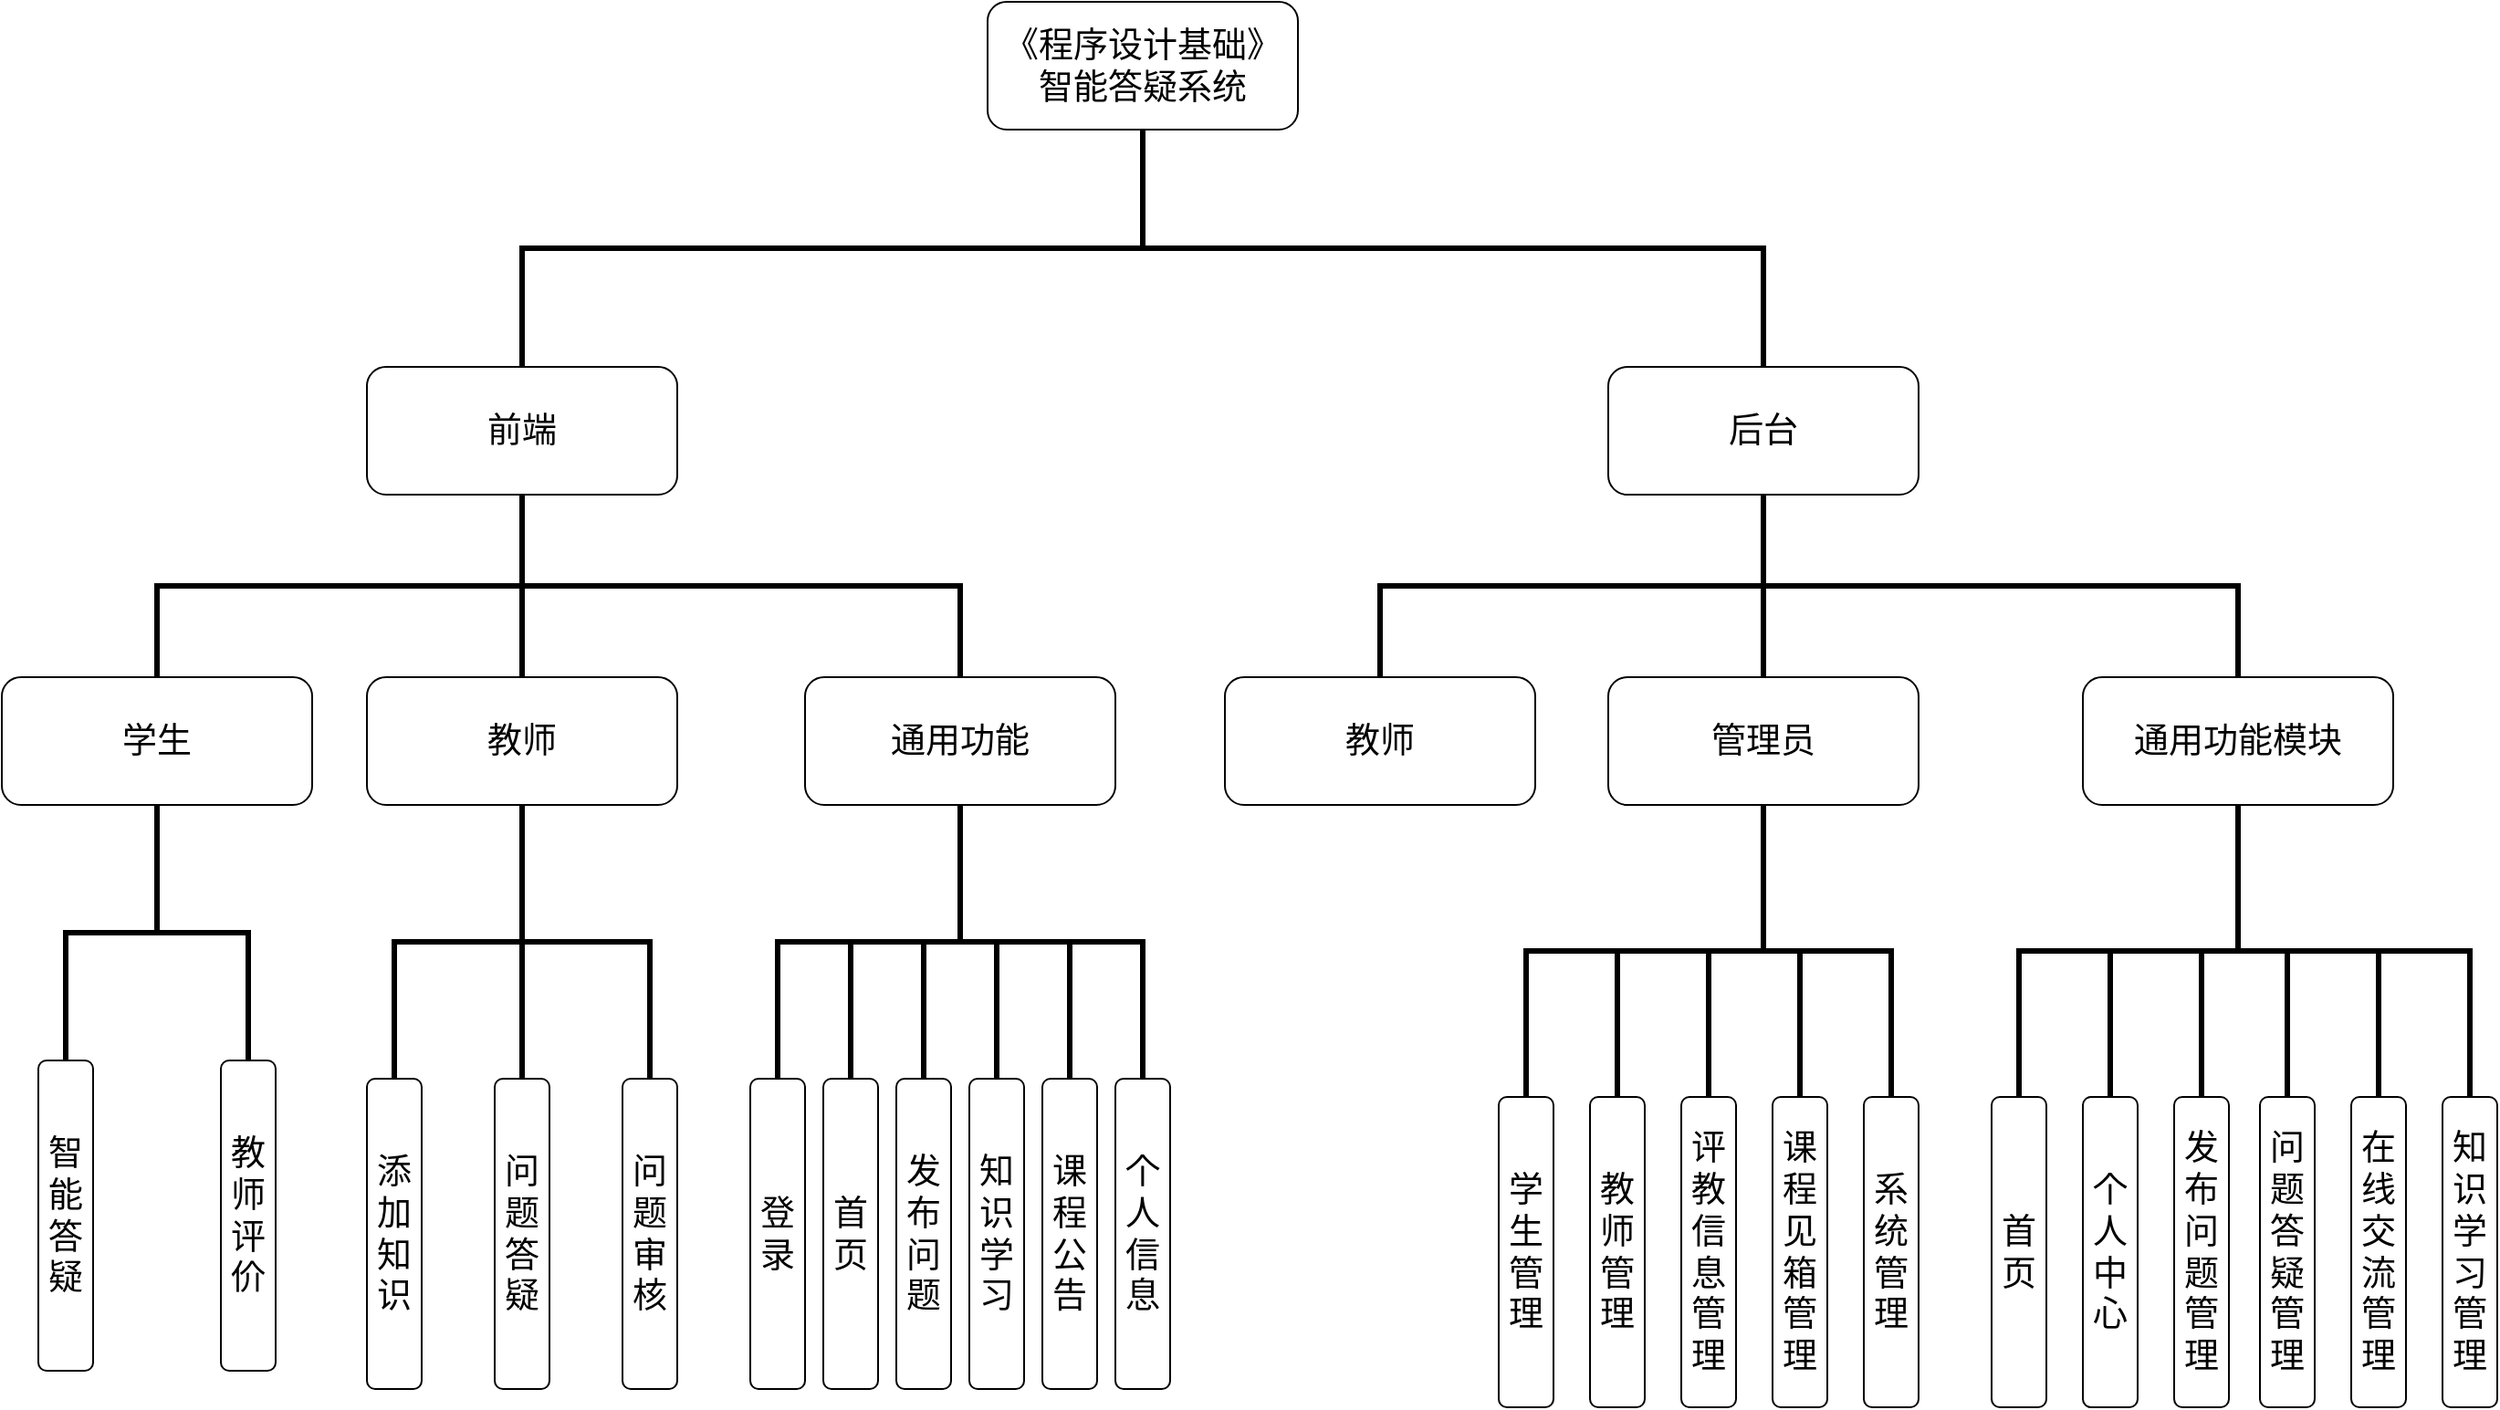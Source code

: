 <mxfile version="21.3.7" type="github">
  <diagram name="第 1 页" id="jqJrd9Sck8A6dQ75Ne0t">
    <mxGraphModel dx="2253" dy="1961" grid="1" gridSize="10" guides="1" tooltips="1" connect="1" arrows="1" fold="1" page="1" pageScale="1" pageWidth="827" pageHeight="1169" math="0" shadow="0">
      <root>
        <mxCell id="0" />
        <mxCell id="1" parent="0" />
        <mxCell id="ayN-ifdYic-fvMNJGLhU-4" style="edgeStyle=orthogonalEdgeStyle;rounded=0;orthogonalLoop=1;jettySize=auto;html=1;exitX=0.5;exitY=1;exitDx=0;exitDy=0;entryX=0.5;entryY=0;entryDx=0;entryDy=0;endArrow=none;endFill=0;strokeWidth=3;" parent="1" source="ayN-ifdYic-fvMNJGLhU-1" target="ayN-ifdYic-fvMNJGLhU-2" edge="1">
          <mxGeometry relative="1" as="geometry" />
        </mxCell>
        <mxCell id="ayN-ifdYic-fvMNJGLhU-5" style="edgeStyle=orthogonalEdgeStyle;shape=connector;rounded=0;orthogonalLoop=1;jettySize=auto;html=1;exitX=0.5;exitY=1;exitDx=0;exitDy=0;entryX=0.5;entryY=0;entryDx=0;entryDy=0;labelBackgroundColor=default;strokeWidth=3;fontFamily=Helvetica;fontSize=11;fontColor=default;endArrow=none;endFill=0;" parent="1" source="ayN-ifdYic-fvMNJGLhU-1" target="ayN-ifdYic-fvMNJGLhU-3" edge="1">
          <mxGeometry relative="1" as="geometry" />
        </mxCell>
        <mxCell id="ayN-ifdYic-fvMNJGLhU-1" value="《程序设计基础》智能答疑系统" style="rounded=1;whiteSpace=wrap;html=1;fontSize=19;" parent="1" vertex="1">
          <mxGeometry x="160" y="-220" width="170" height="70" as="geometry" />
        </mxCell>
        <mxCell id="ayN-ifdYic-fvMNJGLhU-12" style="edgeStyle=orthogonalEdgeStyle;shape=connector;rounded=0;orthogonalLoop=1;jettySize=auto;html=1;exitX=0.5;exitY=1;exitDx=0;exitDy=0;entryX=0.5;entryY=0;entryDx=0;entryDy=0;labelBackgroundColor=default;strokeWidth=3;fontFamily=Helvetica;fontSize=11;fontColor=default;endArrow=none;endFill=0;" parent="1" source="ayN-ifdYic-fvMNJGLhU-2" target="ayN-ifdYic-fvMNJGLhU-6" edge="1">
          <mxGeometry relative="1" as="geometry" />
        </mxCell>
        <mxCell id="ayN-ifdYic-fvMNJGLhU-13" style="edgeStyle=orthogonalEdgeStyle;shape=connector;rounded=0;orthogonalLoop=1;jettySize=auto;html=1;exitX=0.5;exitY=1;exitDx=0;exitDy=0;entryX=0.5;entryY=0;entryDx=0;entryDy=0;labelBackgroundColor=default;strokeWidth=3;fontFamily=Helvetica;fontSize=11;fontColor=default;endArrow=none;endFill=0;" parent="1" source="ayN-ifdYic-fvMNJGLhU-2" target="ayN-ifdYic-fvMNJGLhU-7" edge="1">
          <mxGeometry relative="1" as="geometry" />
        </mxCell>
        <mxCell id="ayN-ifdYic-fvMNJGLhU-14" style="edgeStyle=orthogonalEdgeStyle;shape=connector;rounded=0;orthogonalLoop=1;jettySize=auto;html=1;exitX=0.5;exitY=1;exitDx=0;exitDy=0;entryX=0.5;entryY=0;entryDx=0;entryDy=0;labelBackgroundColor=default;strokeWidth=3;fontFamily=Helvetica;fontSize=11;fontColor=default;endArrow=none;endFill=0;" parent="1" source="ayN-ifdYic-fvMNJGLhU-2" target="ayN-ifdYic-fvMNJGLhU-8" edge="1">
          <mxGeometry relative="1" as="geometry" />
        </mxCell>
        <mxCell id="ayN-ifdYic-fvMNJGLhU-2" value="前端" style="rounded=1;whiteSpace=wrap;html=1;fontSize=19;" parent="1" vertex="1">
          <mxGeometry x="-180" y="-20" width="170" height="70" as="geometry" />
        </mxCell>
        <mxCell id="ayN-ifdYic-fvMNJGLhU-15" style="edgeStyle=orthogonalEdgeStyle;shape=connector;rounded=0;orthogonalLoop=1;jettySize=auto;html=1;exitX=0.5;exitY=1;exitDx=0;exitDy=0;entryX=0.5;entryY=0;entryDx=0;entryDy=0;labelBackgroundColor=default;strokeWidth=3;fontFamily=Helvetica;fontSize=11;fontColor=default;endArrow=none;endFill=0;" parent="1" source="ayN-ifdYic-fvMNJGLhU-3" target="ayN-ifdYic-fvMNJGLhU-9" edge="1">
          <mxGeometry relative="1" as="geometry" />
        </mxCell>
        <mxCell id="ayN-ifdYic-fvMNJGLhU-16" style="edgeStyle=orthogonalEdgeStyle;shape=connector;rounded=0;orthogonalLoop=1;jettySize=auto;html=1;exitX=0.5;exitY=1;exitDx=0;exitDy=0;entryX=0.5;entryY=0;entryDx=0;entryDy=0;labelBackgroundColor=default;strokeWidth=3;fontFamily=Helvetica;fontSize=11;fontColor=default;endArrow=none;endFill=0;" parent="1" source="ayN-ifdYic-fvMNJGLhU-3" target="ayN-ifdYic-fvMNJGLhU-10" edge="1">
          <mxGeometry relative="1" as="geometry" />
        </mxCell>
        <mxCell id="ayN-ifdYic-fvMNJGLhU-17" style="edgeStyle=orthogonalEdgeStyle;shape=connector;rounded=0;orthogonalLoop=1;jettySize=auto;html=1;exitX=0.5;exitY=1;exitDx=0;exitDy=0;entryX=0.5;entryY=0;entryDx=0;entryDy=0;labelBackgroundColor=default;strokeWidth=3;fontFamily=Helvetica;fontSize=11;fontColor=default;endArrow=none;endFill=0;" parent="1" source="ayN-ifdYic-fvMNJGLhU-3" target="ayN-ifdYic-fvMNJGLhU-11" edge="1">
          <mxGeometry relative="1" as="geometry" />
        </mxCell>
        <mxCell id="ayN-ifdYic-fvMNJGLhU-3" value="后台" style="rounded=1;whiteSpace=wrap;html=1;fontSize=19;" parent="1" vertex="1">
          <mxGeometry x="500" y="-20" width="170" height="70" as="geometry" />
        </mxCell>
        <mxCell id="ayN-ifdYic-fvMNJGLhU-30" style="edgeStyle=orthogonalEdgeStyle;shape=connector;rounded=0;orthogonalLoop=1;jettySize=auto;html=1;exitX=0.5;exitY=1;exitDx=0;exitDy=0;entryX=0.5;entryY=1;entryDx=0;entryDy=0;labelBackgroundColor=default;strokeWidth=3;fontFamily=Helvetica;fontSize=11;fontColor=default;endArrow=none;endFill=0;" parent="1" source="ayN-ifdYic-fvMNJGLhU-6" target="ayN-ifdYic-fvMNJGLhU-28" edge="1">
          <mxGeometry relative="1" as="geometry" />
        </mxCell>
        <mxCell id="ayN-ifdYic-fvMNJGLhU-31" style="edgeStyle=orthogonalEdgeStyle;shape=connector;rounded=0;orthogonalLoop=1;jettySize=auto;html=1;exitX=0.5;exitY=1;exitDx=0;exitDy=0;entryX=0.5;entryY=1;entryDx=0;entryDy=0;labelBackgroundColor=default;strokeWidth=3;fontFamily=Helvetica;fontSize=11;fontColor=default;endArrow=none;endFill=0;" parent="1" source="ayN-ifdYic-fvMNJGLhU-6" target="ayN-ifdYic-fvMNJGLhU-29" edge="1">
          <mxGeometry relative="1" as="geometry" />
        </mxCell>
        <mxCell id="ayN-ifdYic-fvMNJGLhU-6" value="学生" style="rounded=1;whiteSpace=wrap;html=1;fontSize=19;" parent="1" vertex="1">
          <mxGeometry x="-380" y="150" width="170" height="70" as="geometry" />
        </mxCell>
        <mxCell id="ayN-ifdYic-fvMNJGLhU-32" style="edgeStyle=orthogonalEdgeStyle;shape=connector;rounded=0;orthogonalLoop=1;jettySize=auto;html=1;exitX=0.5;exitY=1;exitDx=0;exitDy=0;entryX=0.5;entryY=1;entryDx=0;entryDy=0;labelBackgroundColor=default;strokeWidth=3;fontFamily=Helvetica;fontSize=11;fontColor=default;endArrow=none;endFill=0;" parent="1" source="ayN-ifdYic-fvMNJGLhU-7" target="ayN-ifdYic-fvMNJGLhU-26" edge="1">
          <mxGeometry relative="1" as="geometry" />
        </mxCell>
        <mxCell id="ayN-ifdYic-fvMNJGLhU-7" value="教师" style="rounded=1;whiteSpace=wrap;html=1;fontSize=19;" parent="1" vertex="1">
          <mxGeometry x="-180" y="150" width="170" height="70" as="geometry" />
        </mxCell>
        <mxCell id="ayN-ifdYic-fvMNJGLhU-35" style="edgeStyle=orthogonalEdgeStyle;shape=connector;rounded=0;orthogonalLoop=1;jettySize=auto;html=1;exitX=0.5;exitY=1;exitDx=0;exitDy=0;entryX=0.5;entryY=1;entryDx=0;entryDy=0;labelBackgroundColor=default;strokeWidth=3;fontFamily=Helvetica;fontSize=11;fontColor=default;endArrow=none;endFill=0;" parent="1" source="ayN-ifdYic-fvMNJGLhU-8" target="ayN-ifdYic-fvMNJGLhU-18" edge="1">
          <mxGeometry relative="1" as="geometry" />
        </mxCell>
        <mxCell id="ayN-ifdYic-fvMNJGLhU-8" value="通用功能" style="rounded=1;whiteSpace=wrap;html=1;fontSize=19;" parent="1" vertex="1">
          <mxGeometry x="60" y="150" width="170" height="70" as="geometry" />
        </mxCell>
        <mxCell id="ayN-ifdYic-fvMNJGLhU-9" value="教师" style="rounded=1;whiteSpace=wrap;html=1;fontSize=19;" parent="1" vertex="1">
          <mxGeometry x="290" y="150" width="170" height="70" as="geometry" />
        </mxCell>
        <mxCell id="ayN-ifdYic-fvMNJGLhU-55" style="edgeStyle=orthogonalEdgeStyle;shape=connector;rounded=0;orthogonalLoop=1;jettySize=auto;html=1;exitX=0.5;exitY=1;exitDx=0;exitDy=0;entryX=0.5;entryY=1;entryDx=0;entryDy=0;labelBackgroundColor=default;strokeWidth=3;fontFamily=Helvetica;fontSize=11;fontColor=default;endArrow=none;endFill=0;" parent="1" source="ayN-ifdYic-fvMNJGLhU-10" target="ayN-ifdYic-fvMNJGLhU-50" edge="1">
          <mxGeometry relative="1" as="geometry" />
        </mxCell>
        <mxCell id="ayN-ifdYic-fvMNJGLhU-57" style="edgeStyle=orthogonalEdgeStyle;shape=connector;rounded=0;orthogonalLoop=1;jettySize=auto;html=1;exitX=0.5;exitY=1;exitDx=0;exitDy=0;entryX=0.5;entryY=1;entryDx=0;entryDy=0;labelBackgroundColor=default;strokeWidth=3;fontFamily=Helvetica;fontSize=11;fontColor=default;endArrow=none;endFill=0;" parent="1" source="ayN-ifdYic-fvMNJGLhU-10" target="ayN-ifdYic-fvMNJGLhU-49" edge="1">
          <mxGeometry relative="1" as="geometry" />
        </mxCell>
        <mxCell id="ayN-ifdYic-fvMNJGLhU-59" style="edgeStyle=orthogonalEdgeStyle;shape=connector;rounded=0;orthogonalLoop=1;jettySize=auto;html=1;exitX=0.5;exitY=1;exitDx=0;exitDy=0;entryX=0.5;entryY=1;entryDx=0;entryDy=0;labelBackgroundColor=default;strokeWidth=3;fontFamily=Helvetica;fontSize=11;fontColor=default;endArrow=none;endFill=0;" parent="1" source="ayN-ifdYic-fvMNJGLhU-10" target="ayN-ifdYic-fvMNJGLhU-46" edge="1">
          <mxGeometry relative="1" as="geometry" />
        </mxCell>
        <mxCell id="ayN-ifdYic-fvMNJGLhU-61" style="edgeStyle=orthogonalEdgeStyle;shape=connector;rounded=0;orthogonalLoop=1;jettySize=auto;html=1;exitX=0.5;exitY=1;exitDx=0;exitDy=0;entryX=0.5;entryY=1;entryDx=0;entryDy=0;labelBackgroundColor=default;strokeWidth=3;fontFamily=Helvetica;fontSize=11;fontColor=default;endArrow=none;endFill=0;" parent="1" source="ayN-ifdYic-fvMNJGLhU-10" target="ayN-ifdYic-fvMNJGLhU-44" edge="1">
          <mxGeometry relative="1" as="geometry" />
        </mxCell>
        <mxCell id="ayN-ifdYic-fvMNJGLhU-63" style="edgeStyle=orthogonalEdgeStyle;shape=connector;rounded=0;orthogonalLoop=1;jettySize=auto;html=1;exitX=0.5;exitY=1;exitDx=0;exitDy=0;entryX=0.5;entryY=1;entryDx=0;entryDy=0;labelBackgroundColor=default;strokeWidth=3;fontFamily=Helvetica;fontSize=11;fontColor=default;endArrow=none;endFill=0;" parent="1" source="ayN-ifdYic-fvMNJGLhU-10" target="ayN-ifdYic-fvMNJGLhU-43" edge="1">
          <mxGeometry relative="1" as="geometry" />
        </mxCell>
        <mxCell id="ayN-ifdYic-fvMNJGLhU-10" value="管理员" style="rounded=1;whiteSpace=wrap;html=1;fontSize=19;" parent="1" vertex="1">
          <mxGeometry x="500" y="150" width="170" height="70" as="geometry" />
        </mxCell>
        <mxCell id="ayN-ifdYic-fvMNJGLhU-56" style="edgeStyle=orthogonalEdgeStyle;shape=connector;rounded=0;orthogonalLoop=1;jettySize=auto;html=1;exitX=0.5;exitY=1;exitDx=0;exitDy=0;entryX=0.5;entryY=1;entryDx=0;entryDy=0;labelBackgroundColor=default;strokeWidth=3;fontFamily=Helvetica;fontSize=11;fontColor=default;endArrow=none;endFill=0;" parent="1" source="ayN-ifdYic-fvMNJGLhU-11" target="ayN-ifdYic-fvMNJGLhU-52" edge="1">
          <mxGeometry relative="1" as="geometry" />
        </mxCell>
        <mxCell id="ayN-ifdYic-fvMNJGLhU-58" style="edgeStyle=orthogonalEdgeStyle;shape=connector;rounded=0;orthogonalLoop=1;jettySize=auto;html=1;exitX=0.5;exitY=1;exitDx=0;exitDy=0;entryX=0.5;entryY=1;entryDx=0;entryDy=0;labelBackgroundColor=default;strokeWidth=3;fontFamily=Helvetica;fontSize=11;fontColor=default;endArrow=none;endFill=0;" parent="1" source="ayN-ifdYic-fvMNJGLhU-11" target="ayN-ifdYic-fvMNJGLhU-48" edge="1">
          <mxGeometry relative="1" as="geometry" />
        </mxCell>
        <mxCell id="ayN-ifdYic-fvMNJGLhU-60" style="edgeStyle=orthogonalEdgeStyle;shape=connector;rounded=0;orthogonalLoop=1;jettySize=auto;html=1;exitX=0.5;exitY=1;exitDx=0;exitDy=0;entryX=0.5;entryY=1;entryDx=0;entryDy=0;labelBackgroundColor=default;strokeWidth=3;fontFamily=Helvetica;fontSize=11;fontColor=default;endArrow=none;endFill=0;" parent="1" source="ayN-ifdYic-fvMNJGLhU-11" target="ayN-ifdYic-fvMNJGLhU-51" edge="1">
          <mxGeometry relative="1" as="geometry" />
        </mxCell>
        <mxCell id="ayN-ifdYic-fvMNJGLhU-62" style="edgeStyle=orthogonalEdgeStyle;shape=connector;rounded=0;orthogonalLoop=1;jettySize=auto;html=1;exitX=0.5;exitY=1;exitDx=0;exitDy=0;entryX=0.5;entryY=1;entryDx=0;entryDy=0;labelBackgroundColor=default;strokeWidth=3;fontFamily=Helvetica;fontSize=11;fontColor=default;endArrow=none;endFill=0;" parent="1" source="ayN-ifdYic-fvMNJGLhU-11" target="ayN-ifdYic-fvMNJGLhU-47" edge="1">
          <mxGeometry relative="1" as="geometry" />
        </mxCell>
        <mxCell id="ayN-ifdYic-fvMNJGLhU-64" style="edgeStyle=orthogonalEdgeStyle;shape=connector;rounded=0;orthogonalLoop=1;jettySize=auto;html=1;exitX=0.5;exitY=1;exitDx=0;exitDy=0;entryX=0.5;entryY=1;entryDx=0;entryDy=0;labelBackgroundColor=default;strokeWidth=3;fontFamily=Helvetica;fontSize=11;fontColor=default;endArrow=none;endFill=0;" parent="1" source="ayN-ifdYic-fvMNJGLhU-11" target="ayN-ifdYic-fvMNJGLhU-45" edge="1">
          <mxGeometry relative="1" as="geometry" />
        </mxCell>
        <mxCell id="ayN-ifdYic-fvMNJGLhU-65" style="edgeStyle=orthogonalEdgeStyle;shape=connector;rounded=0;orthogonalLoop=1;jettySize=auto;html=1;exitX=0.5;exitY=1;exitDx=0;exitDy=0;entryX=0.5;entryY=1;entryDx=0;entryDy=0;labelBackgroundColor=default;strokeWidth=3;fontFamily=Helvetica;fontSize=11;fontColor=default;endArrow=none;endFill=0;" parent="1" source="ayN-ifdYic-fvMNJGLhU-11" target="ayN-ifdYic-fvMNJGLhU-42" edge="1">
          <mxGeometry relative="1" as="geometry" />
        </mxCell>
        <mxCell id="ayN-ifdYic-fvMNJGLhU-11" value="通用功能模块" style="rounded=1;whiteSpace=wrap;html=1;fontSize=19;" parent="1" vertex="1">
          <mxGeometry x="760" y="150" width="170" height="70" as="geometry" />
        </mxCell>
        <mxCell id="ayN-ifdYic-fvMNJGLhU-18" value="登录" style="rounded=1;fontSize=19;fontFamily=Times New Roman;flipV=0;flipH=0;direction=west;whiteSpace=wrap;html=1;horizontal=1;" parent="1" vertex="1">
          <mxGeometry x="30" y="370" width="30" height="170" as="geometry" />
        </mxCell>
        <mxCell id="ayN-ifdYic-fvMNJGLhU-40" style="edgeStyle=orthogonalEdgeStyle;shape=connector;rounded=0;orthogonalLoop=1;jettySize=auto;html=1;exitX=0.5;exitY=1;exitDx=0;exitDy=0;entryX=0.5;entryY=1;entryDx=0;entryDy=0;labelBackgroundColor=default;strokeWidth=3;fontFamily=Helvetica;fontSize=11;fontColor=default;endArrow=none;endFill=0;" parent="1" source="ayN-ifdYic-fvMNJGLhU-19" target="ayN-ifdYic-fvMNJGLhU-8" edge="1">
          <mxGeometry relative="1" as="geometry" />
        </mxCell>
        <mxCell id="ayN-ifdYic-fvMNJGLhU-19" value="知识学习" style="rounded=1;fontSize=19;fontFamily=Times New Roman;flipV=0;flipH=0;direction=west;whiteSpace=wrap;html=1;horizontal=1;" parent="1" vertex="1">
          <mxGeometry x="150" y="370" width="30" height="170" as="geometry" />
        </mxCell>
        <mxCell id="ayN-ifdYic-fvMNJGLhU-37" style="edgeStyle=orthogonalEdgeStyle;shape=connector;rounded=0;orthogonalLoop=1;jettySize=auto;html=1;exitX=0.5;exitY=1;exitDx=0;exitDy=0;entryX=0.5;entryY=1;entryDx=0;entryDy=0;labelBackgroundColor=default;strokeWidth=3;fontFamily=Helvetica;fontSize=11;fontColor=default;endArrow=none;endFill=0;" parent="1" source="ayN-ifdYic-fvMNJGLhU-20" target="ayN-ifdYic-fvMNJGLhU-8" edge="1">
          <mxGeometry relative="1" as="geometry" />
        </mxCell>
        <mxCell id="ayN-ifdYic-fvMNJGLhU-20" value="首页" style="rounded=1;fontSize=19;fontFamily=Times New Roman;flipV=0;flipH=0;direction=west;whiteSpace=wrap;html=1;horizontal=1;" parent="1" vertex="1">
          <mxGeometry x="70" y="370" width="30" height="170" as="geometry" />
        </mxCell>
        <mxCell id="ayN-ifdYic-fvMNJGLhU-38" style="edgeStyle=orthogonalEdgeStyle;shape=connector;rounded=0;orthogonalLoop=1;jettySize=auto;html=1;exitX=0.5;exitY=1;exitDx=0;exitDy=0;entryX=0.5;entryY=1;entryDx=0;entryDy=0;labelBackgroundColor=default;strokeWidth=3;fontFamily=Helvetica;fontSize=11;fontColor=default;endArrow=none;endFill=0;" parent="1" source="ayN-ifdYic-fvMNJGLhU-22" target="ayN-ifdYic-fvMNJGLhU-8" edge="1">
          <mxGeometry relative="1" as="geometry" />
        </mxCell>
        <mxCell id="ayN-ifdYic-fvMNJGLhU-22" value="发布问题" style="rounded=1;fontSize=19;fontFamily=Times New Roman;flipV=0;flipH=0;direction=west;whiteSpace=wrap;html=1;horizontal=1;" parent="1" vertex="1">
          <mxGeometry x="110" y="370" width="30" height="170" as="geometry" />
        </mxCell>
        <mxCell id="ayN-ifdYic-fvMNJGLhU-41" style="edgeStyle=orthogonalEdgeStyle;shape=connector;rounded=0;orthogonalLoop=1;jettySize=auto;html=1;exitX=0.5;exitY=1;exitDx=0;exitDy=0;entryX=0.5;entryY=1;entryDx=0;entryDy=0;labelBackgroundColor=default;strokeWidth=3;fontFamily=Helvetica;fontSize=11;fontColor=default;endArrow=none;endFill=0;" parent="1" source="ayN-ifdYic-fvMNJGLhU-23" target="ayN-ifdYic-fvMNJGLhU-8" edge="1">
          <mxGeometry relative="1" as="geometry" />
        </mxCell>
        <mxCell id="ayN-ifdYic-fvMNJGLhU-23" value="课程公告" style="rounded=1;fontSize=19;fontFamily=Times New Roman;flipV=0;flipH=0;direction=west;whiteSpace=wrap;html=1;horizontal=1;" parent="1" vertex="1">
          <mxGeometry x="190" y="370" width="30" height="170" as="geometry" />
        </mxCell>
        <mxCell id="ayN-ifdYic-fvMNJGLhU-39" style="edgeStyle=orthogonalEdgeStyle;shape=connector;rounded=0;orthogonalLoop=1;jettySize=auto;html=1;exitX=0.5;exitY=1;exitDx=0;exitDy=0;entryX=0.5;entryY=1;entryDx=0;entryDy=0;labelBackgroundColor=default;strokeWidth=3;fontFamily=Helvetica;fontSize=11;fontColor=default;endArrow=none;endFill=0;" parent="1" source="ayN-ifdYic-fvMNJGLhU-24" target="ayN-ifdYic-fvMNJGLhU-8" edge="1">
          <mxGeometry relative="1" as="geometry" />
        </mxCell>
        <mxCell id="ayN-ifdYic-fvMNJGLhU-24" value="个人信息" style="rounded=1;fontSize=19;fontFamily=Times New Roman;flipV=0;flipH=0;direction=west;whiteSpace=wrap;html=1;horizontal=1;" parent="1" vertex="1">
          <mxGeometry x="230" y="370" width="30" height="170" as="geometry" />
        </mxCell>
        <mxCell id="ayN-ifdYic-fvMNJGLhU-33" style="edgeStyle=orthogonalEdgeStyle;shape=connector;rounded=0;orthogonalLoop=1;jettySize=auto;html=1;exitX=0.5;exitY=1;exitDx=0;exitDy=0;labelBackgroundColor=default;strokeWidth=3;fontFamily=Helvetica;fontSize=11;fontColor=default;endArrow=none;endFill=0;entryX=0.5;entryY=1;entryDx=0;entryDy=0;" parent="1" source="ayN-ifdYic-fvMNJGLhU-25" target="ayN-ifdYic-fvMNJGLhU-7" edge="1">
          <mxGeometry relative="1" as="geometry">
            <mxPoint x="-95" y="320" as="targetPoint" />
          </mxGeometry>
        </mxCell>
        <mxCell id="ayN-ifdYic-fvMNJGLhU-25" value="问题答疑" style="rounded=1;fontSize=19;fontFamily=Times New Roman;flipV=0;flipH=0;direction=west;whiteSpace=wrap;html=1;horizontal=1;" parent="1" vertex="1">
          <mxGeometry x="-110" y="370" width="30" height="170" as="geometry" />
        </mxCell>
        <mxCell id="ayN-ifdYic-fvMNJGLhU-26" value="添加知识" style="rounded=1;fontSize=19;fontFamily=Times New Roman;flipV=0;flipH=0;direction=west;whiteSpace=wrap;html=1;horizontal=1;" parent="1" vertex="1">
          <mxGeometry x="-180" y="370" width="30" height="170" as="geometry" />
        </mxCell>
        <mxCell id="ayN-ifdYic-fvMNJGLhU-34" style="edgeStyle=orthogonalEdgeStyle;shape=connector;rounded=0;orthogonalLoop=1;jettySize=auto;html=1;exitX=0.5;exitY=1;exitDx=0;exitDy=0;entryX=0.5;entryY=1;entryDx=0;entryDy=0;labelBackgroundColor=default;strokeWidth=3;fontFamily=Helvetica;fontSize=11;fontColor=default;endArrow=none;endFill=0;" parent="1" source="ayN-ifdYic-fvMNJGLhU-27" target="ayN-ifdYic-fvMNJGLhU-7" edge="1">
          <mxGeometry relative="1" as="geometry" />
        </mxCell>
        <mxCell id="ayN-ifdYic-fvMNJGLhU-27" value="问题审核" style="rounded=1;fontSize=19;fontFamily=Times New Roman;flipV=0;flipH=0;direction=west;whiteSpace=wrap;html=1;horizontal=1;" parent="1" vertex="1">
          <mxGeometry x="-40" y="370" width="30" height="170" as="geometry" />
        </mxCell>
        <mxCell id="ayN-ifdYic-fvMNJGLhU-28" value="智能答疑" style="rounded=1;fontSize=19;fontFamily=Times New Roman;flipV=0;flipH=0;direction=west;whiteSpace=wrap;html=1;horizontal=1;" parent="1" vertex="1">
          <mxGeometry x="-360" y="360" width="30" height="170" as="geometry" />
        </mxCell>
        <mxCell id="ayN-ifdYic-fvMNJGLhU-29" value="教师评价" style="rounded=1;fontSize=19;fontFamily=Times New Roman;flipV=0;flipH=0;direction=west;whiteSpace=wrap;html=1;horizontal=1;" parent="1" vertex="1">
          <mxGeometry x="-260" y="360" width="30" height="170" as="geometry" />
        </mxCell>
        <mxCell id="ayN-ifdYic-fvMNJGLhU-42" value="知识学习管理" style="rounded=1;fontSize=19;fontFamily=Times New Roman;flipV=0;flipH=0;direction=west;whiteSpace=wrap;html=1;horizontal=1;" parent="1" vertex="1">
          <mxGeometry x="957" y="380" width="30" height="170" as="geometry" />
        </mxCell>
        <mxCell id="ayN-ifdYic-fvMNJGLhU-43" value="系统管理" style="rounded=1;fontSize=19;fontFamily=Times New Roman;flipV=0;flipH=0;direction=west;whiteSpace=wrap;html=1;horizontal=1;" parent="1" vertex="1">
          <mxGeometry x="640" y="380" width="30" height="170" as="geometry" />
        </mxCell>
        <mxCell id="ayN-ifdYic-fvMNJGLhU-44" value="课程见箱管理" style="rounded=1;fontSize=19;fontFamily=Times New Roman;flipV=0;flipH=0;direction=west;whiteSpace=wrap;html=1;horizontal=1;" parent="1" vertex="1">
          <mxGeometry x="590" y="380" width="30" height="170" as="geometry" />
        </mxCell>
        <mxCell id="ayN-ifdYic-fvMNJGLhU-45" value="在线交流管理" style="rounded=1;fontSize=19;fontFamily=Times New Roman;flipV=0;flipH=0;direction=west;whiteSpace=wrap;html=1;horizontal=1;" parent="1" vertex="1">
          <mxGeometry x="907" y="380" width="30" height="170" as="geometry" />
        </mxCell>
        <mxCell id="ayN-ifdYic-fvMNJGLhU-46" value="评教信息管理" style="rounded=1;fontSize=19;fontFamily=Times New Roman;flipV=0;flipH=0;direction=west;whiteSpace=wrap;html=1;horizontal=1;" parent="1" vertex="1">
          <mxGeometry x="540" y="380" width="30" height="170" as="geometry" />
        </mxCell>
        <mxCell id="ayN-ifdYic-fvMNJGLhU-47" value="问题答疑管理" style="rounded=1;fontSize=19;fontFamily=Times New Roman;flipV=0;flipH=0;direction=west;whiteSpace=wrap;html=1;horizontal=1;" parent="1" vertex="1">
          <mxGeometry x="857" y="380" width="30" height="170" as="geometry" />
        </mxCell>
        <mxCell id="ayN-ifdYic-fvMNJGLhU-48" value="发布问题管理" style="rounded=1;fontSize=19;fontFamily=Times New Roman;flipV=0;flipH=0;direction=west;whiteSpace=wrap;html=1;horizontal=1;" parent="1" vertex="1">
          <mxGeometry x="810" y="380" width="30" height="170" as="geometry" />
        </mxCell>
        <mxCell id="ayN-ifdYic-fvMNJGLhU-49" value="教师管理" style="rounded=1;fontSize=19;fontFamily=Times New Roman;flipV=0;flipH=0;direction=west;whiteSpace=wrap;html=1;horizontal=1;" parent="1" vertex="1">
          <mxGeometry x="490" y="380" width="30" height="170" as="geometry" />
        </mxCell>
        <mxCell id="ayN-ifdYic-fvMNJGLhU-50" value="学生管理" style="rounded=1;fontSize=19;fontFamily=Times New Roman;flipV=0;flipH=0;direction=west;whiteSpace=wrap;html=1;horizontal=1;" parent="1" vertex="1">
          <mxGeometry x="440" y="380" width="30" height="170" as="geometry" />
        </mxCell>
        <mxCell id="ayN-ifdYic-fvMNJGLhU-51" value="个人中心" style="rounded=1;fontSize=19;fontFamily=Times New Roman;flipV=0;flipH=0;direction=west;whiteSpace=wrap;html=1;horizontal=1;" parent="1" vertex="1">
          <mxGeometry x="760" y="380" width="30" height="170" as="geometry" />
        </mxCell>
        <mxCell id="ayN-ifdYic-fvMNJGLhU-52" value="首页" style="rounded=1;fontSize=19;fontFamily=Times New Roman;flipV=0;flipH=0;direction=west;whiteSpace=wrap;html=1;horizontal=1;" parent="1" vertex="1">
          <mxGeometry x="710" y="380" width="30" height="170" as="geometry" />
        </mxCell>
      </root>
    </mxGraphModel>
  </diagram>
</mxfile>
